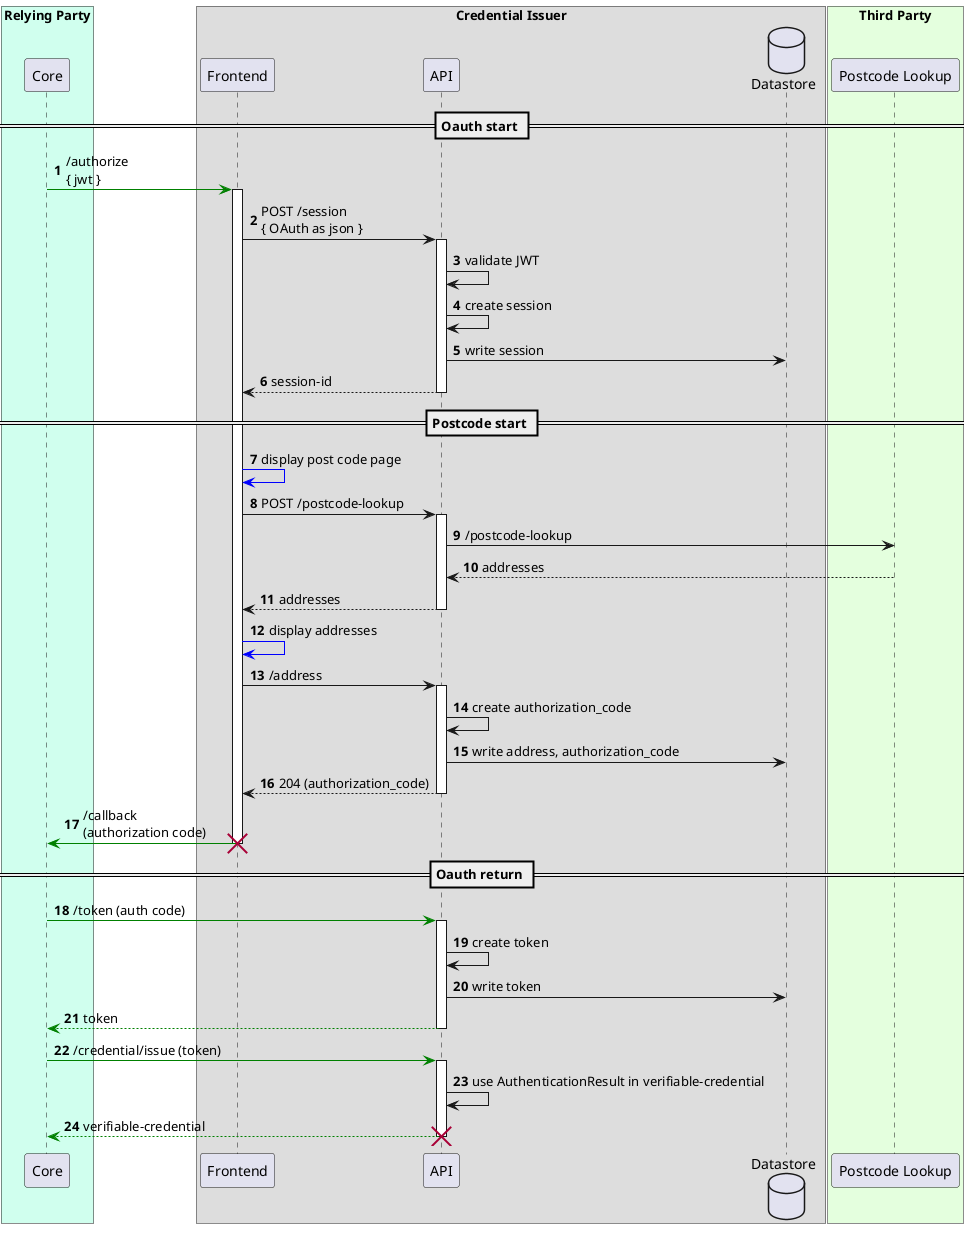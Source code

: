 @startuml
'https://plantuml.com/sequence-diagram

autonumber
skinparam backgroundColor #ffffff

'actor User
box "Relying Party" #d0ffee
participant Core as core
end box

box "Credential Issuer"
participant Frontend as fe
participant API as api
database Datastore as db

box "Third Party" #e4ffde
participant "Postcode Lookup" as pcl
end box
== Oauth start ==

core -[#green]> fe : /authorize\n{ jwt }
activate fe

fe -> api: POST /session\n{ OAuth as json }
activate api
api -> api: validate JWT
api -> api: create session
api -> db: write session
return session-id

== Postcode start ==

fe-[#blue]>fe: display post code page

fe -> api: POST /postcode-lookup
activate api
api->pcl: /postcode-lookup
api<--pcl: addresses
return addresses

fe-[#blue]>fe: display addresses

fe->api: /address
activate api

api -> api: create authorization_code
api -> db: write address, authorization_code
return 204 (authorization_code)

core <[#green]- fe: /callback\n(authorization code)
destroy fe
== Oauth return ==



core -[#green]> api: /token (auth code)
activate api
api -> api: create token
api -> db: write token
return token
core -[#green]> api: /credential/issue (token)
activate api
api -> api: use AuthenticationResult in verifiable-credential
return verifiable-credential


destroy api
@enduml